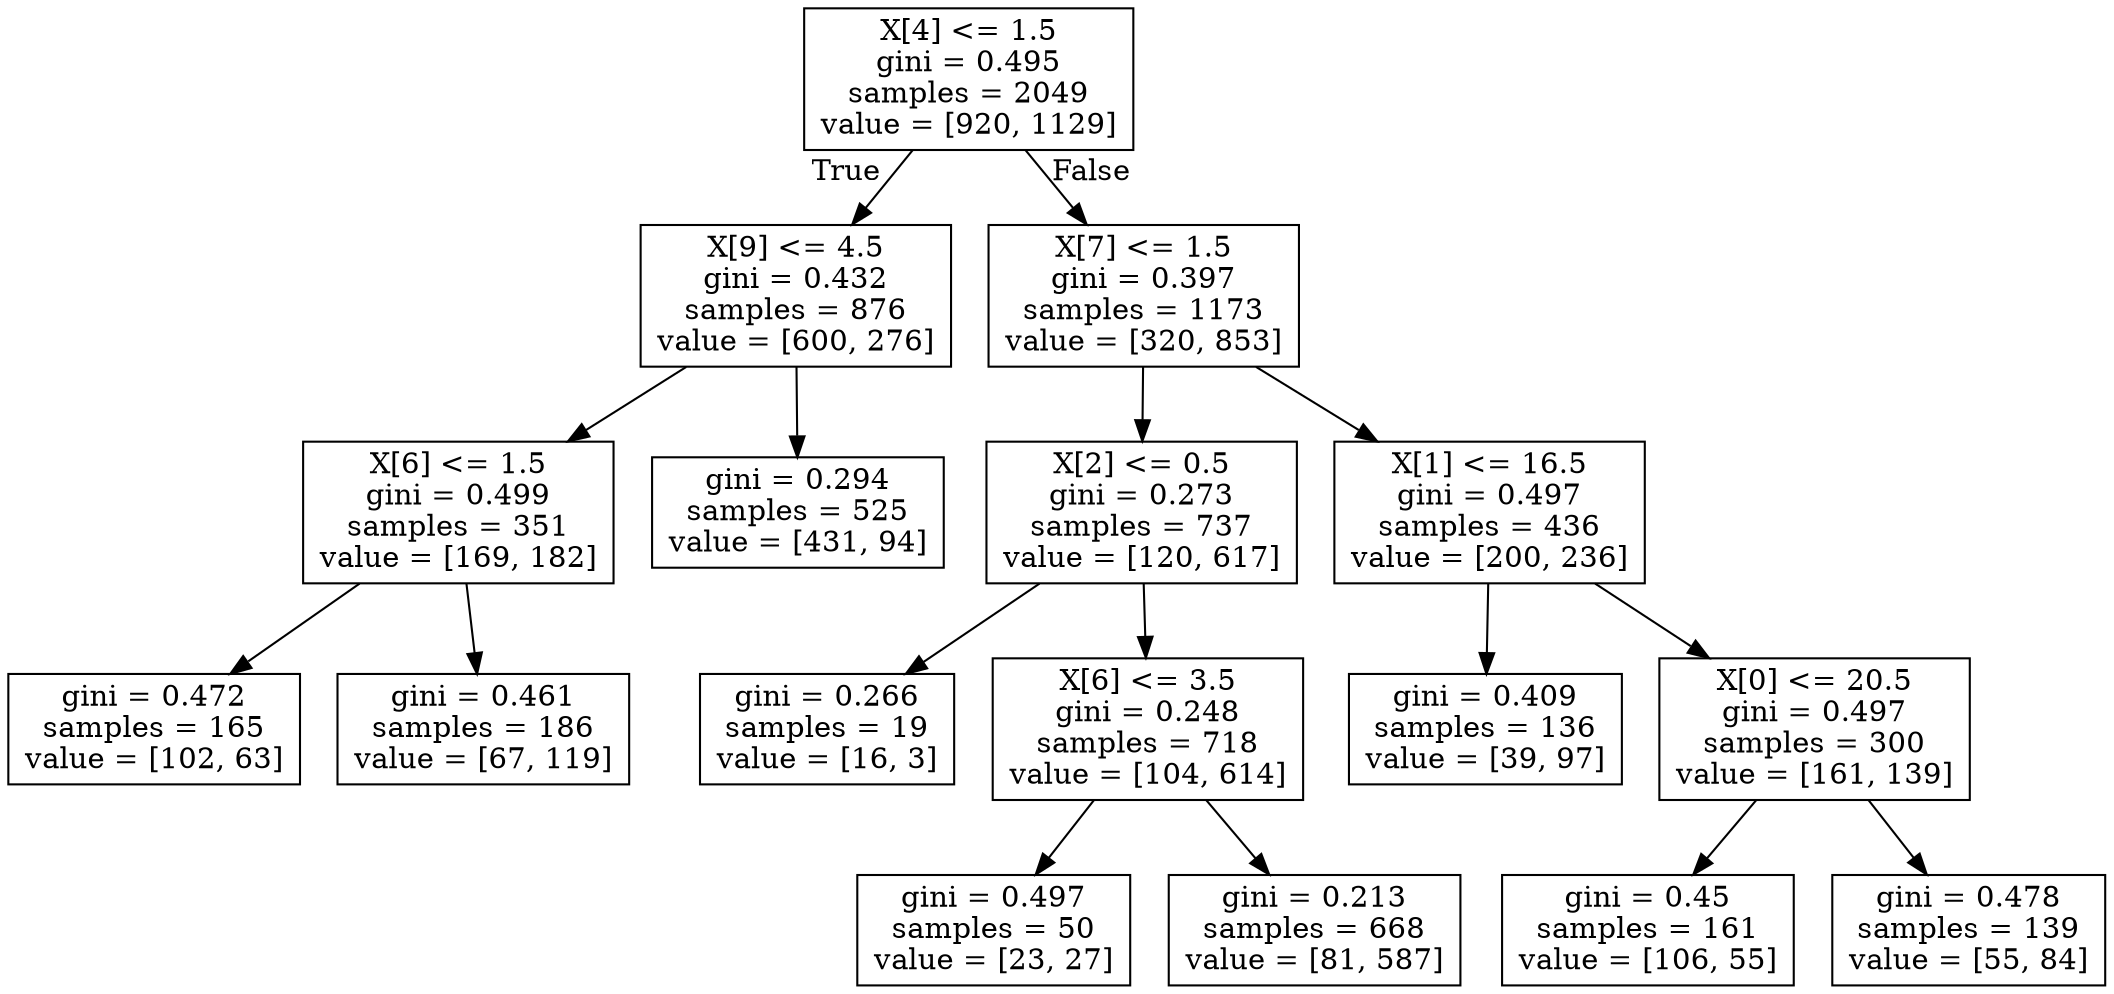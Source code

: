 digraph Tree {
node [shape=box] ;
0 [label="X[4] <= 1.5\ngini = 0.495\nsamples = 2049\nvalue = [920, 1129]"] ;
1 [label="X[9] <= 4.5\ngini = 0.432\nsamples = 876\nvalue = [600, 276]"] ;
0 -> 1 [labeldistance=2.5, labelangle=45, headlabel="True"] ;
3 [label="X[6] <= 1.5\ngini = 0.499\nsamples = 351\nvalue = [169, 182]"] ;
1 -> 3 ;
11 [label="gini = 0.472\nsamples = 165\nvalue = [102, 63]"] ;
3 -> 11 ;
12 [label="gini = 0.461\nsamples = 186\nvalue = [67, 119]"] ;
3 -> 12 ;
4 [label="gini = 0.294\nsamples = 525\nvalue = [431, 94]"] ;
1 -> 4 ;
2 [label="X[7] <= 1.5\ngini = 0.397\nsamples = 1173\nvalue = [320, 853]"] ;
0 -> 2 [labeldistance=2.5, labelangle=-45, headlabel="False"] ;
5 [label="X[2] <= 0.5\ngini = 0.273\nsamples = 737\nvalue = [120, 617]"] ;
2 -> 5 ;
7 [label="gini = 0.266\nsamples = 19\nvalue = [16, 3]"] ;
5 -> 7 ;
8 [label="X[6] <= 3.5\ngini = 0.248\nsamples = 718\nvalue = [104, 614]"] ;
5 -> 8 ;
13 [label="gini = 0.497\nsamples = 50\nvalue = [23, 27]"] ;
8 -> 13 ;
14 [label="gini = 0.213\nsamples = 668\nvalue = [81, 587]"] ;
8 -> 14 ;
6 [label="X[1] <= 16.5\ngini = 0.497\nsamples = 436\nvalue = [200, 236]"] ;
2 -> 6 ;
9 [label="gini = 0.409\nsamples = 136\nvalue = [39, 97]"] ;
6 -> 9 ;
10 [label="X[0] <= 20.5\ngini = 0.497\nsamples = 300\nvalue = [161, 139]"] ;
6 -> 10 ;
15 [label="gini = 0.45\nsamples = 161\nvalue = [106, 55]"] ;
10 -> 15 ;
16 [label="gini = 0.478\nsamples = 139\nvalue = [55, 84]"] ;
10 -> 16 ;
}
